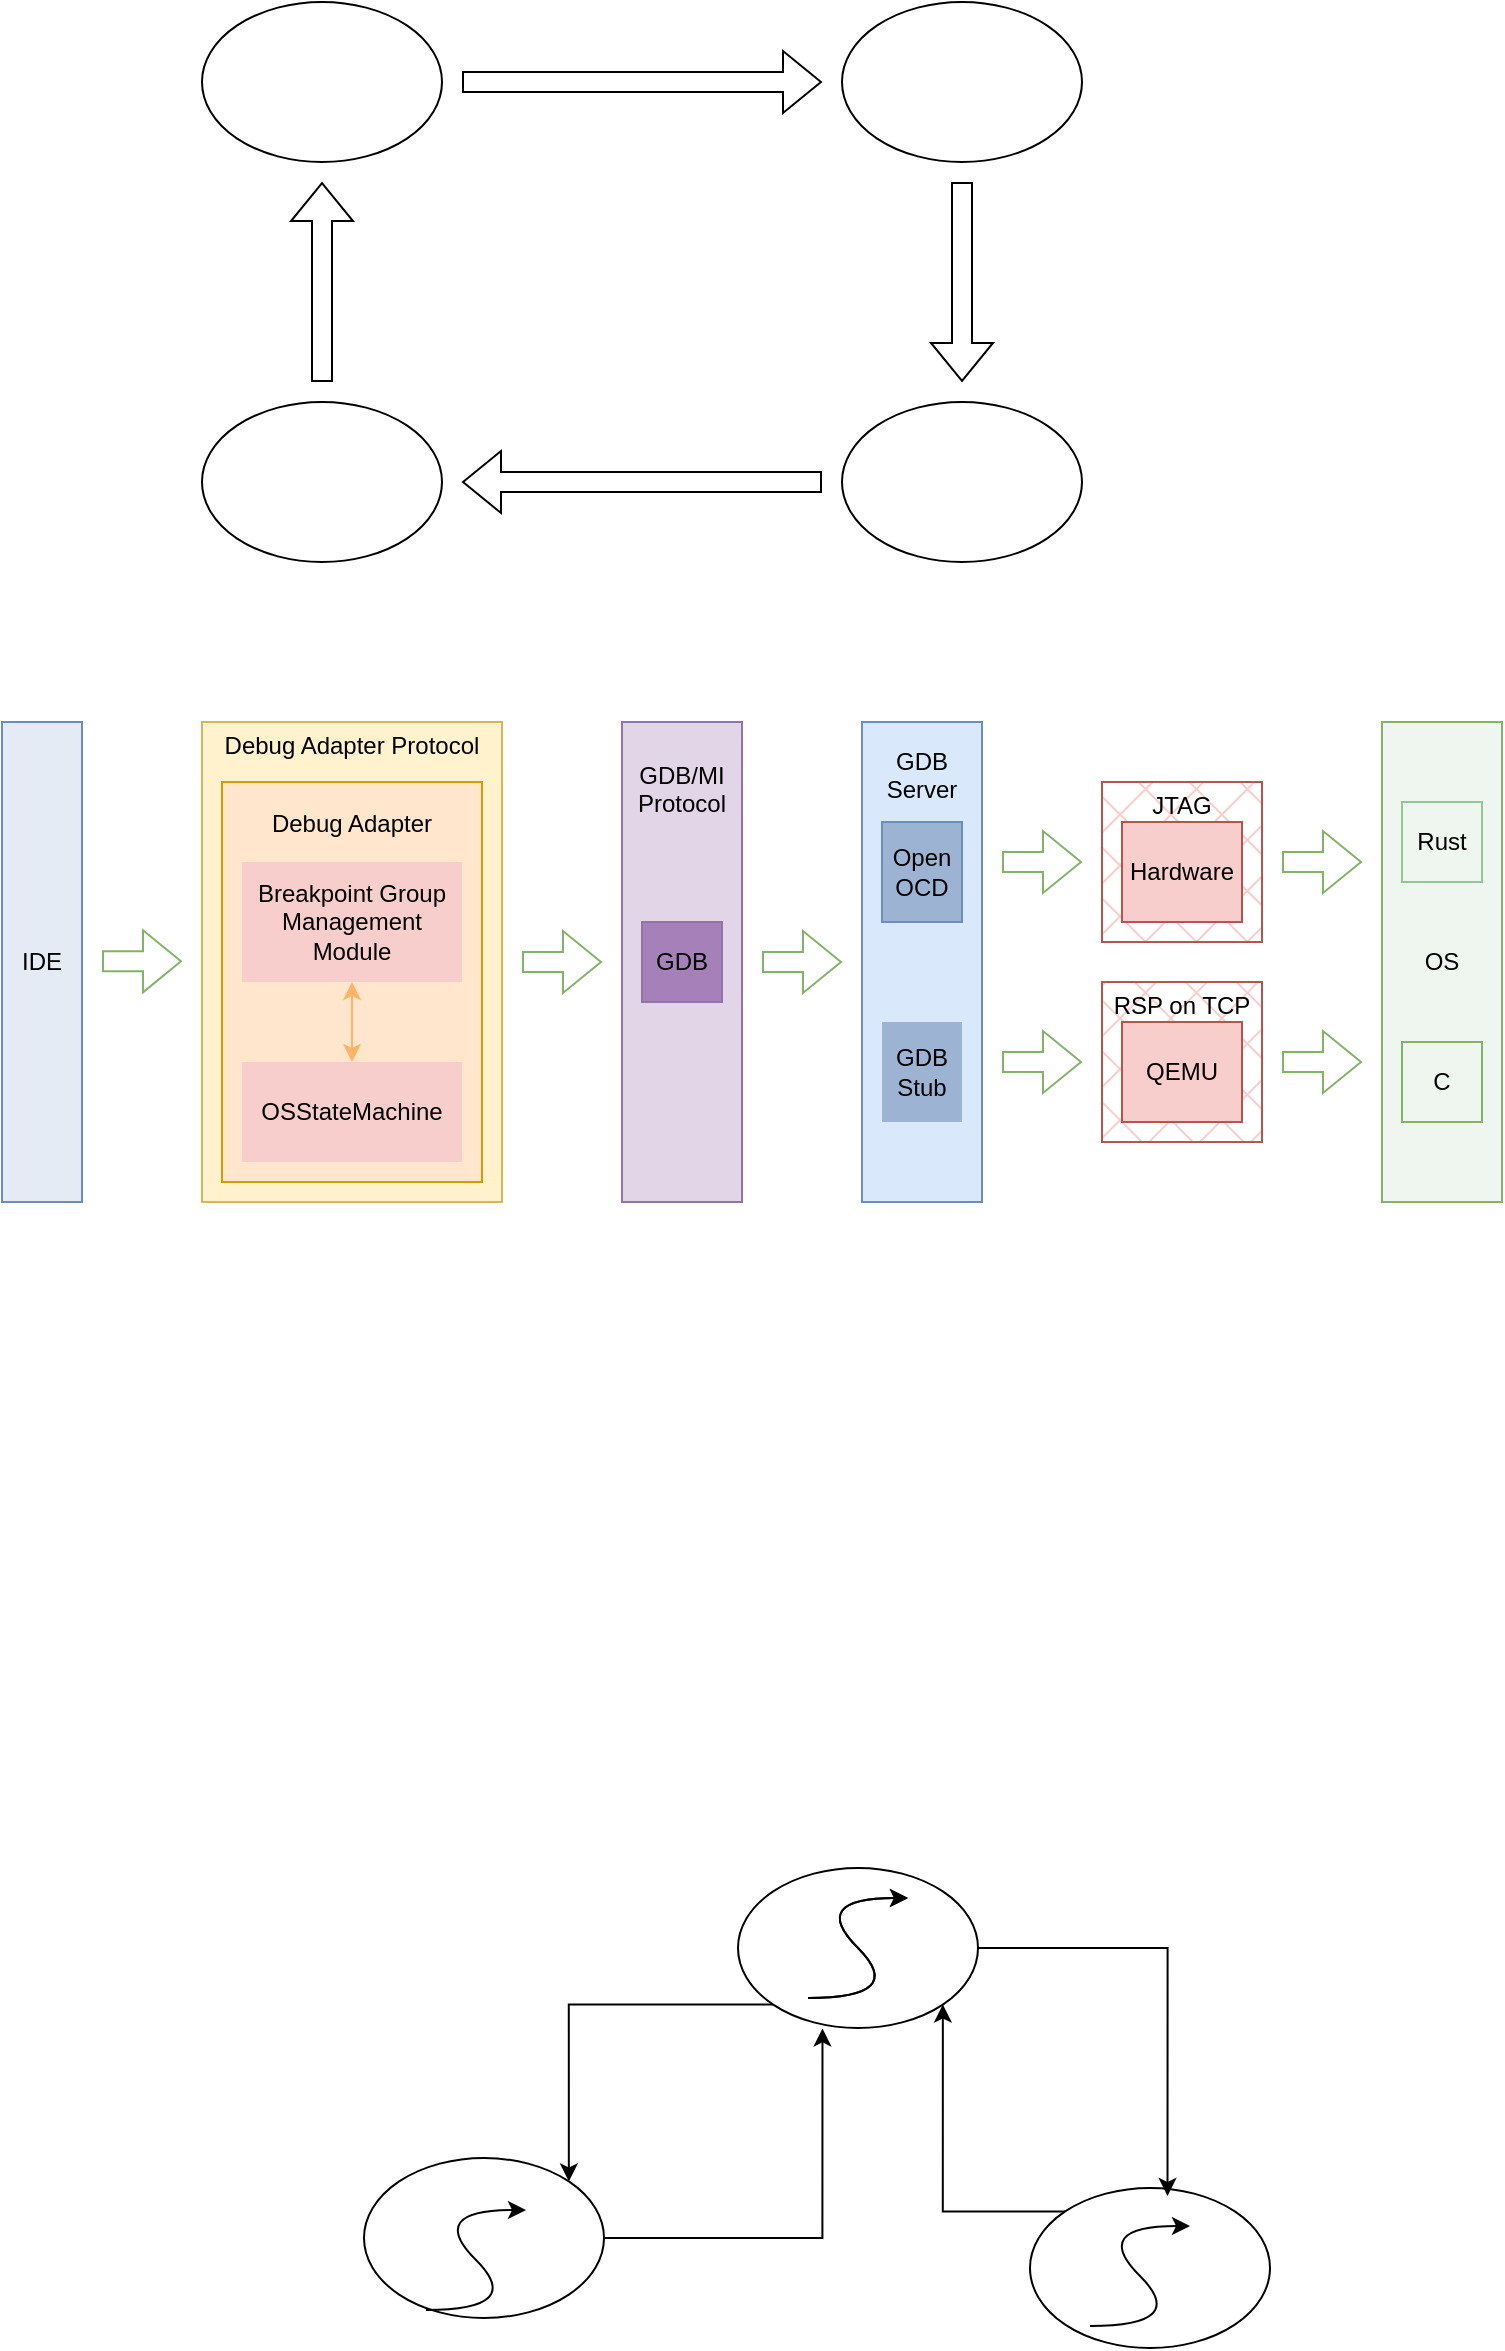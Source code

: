 <mxfile version="26.0.4">
  <diagram name="第 1 页" id="fOJGxN6Kf7fKf6j4XTUl">
    <mxGraphModel dx="901" dy="527" grid="0" gridSize="10" guides="1" tooltips="1" connect="1" arrows="1" fold="1" page="0" pageScale="1" pageWidth="827" pageHeight="1169" math="0" shadow="0">
      <root>
        <mxCell id="0" />
        <mxCell id="1" parent="0" />
        <mxCell id="xP6rJl3-gpsy86Hn-VXY-23" value="GDB Server&lt;div&gt;&lt;br&gt;&lt;/div&gt;&lt;div&gt;&lt;br&gt;&lt;/div&gt;&lt;div&gt;&lt;br&gt;&lt;/div&gt;&lt;div&gt;&lt;br&gt;&lt;/div&gt;&lt;div&gt;&lt;br&gt;&lt;/div&gt;&lt;div&gt;&lt;br&gt;&lt;/div&gt;&lt;div&gt;&lt;br&gt;&lt;/div&gt;&lt;div&gt;&lt;br&gt;&lt;/div&gt;&lt;div&gt;&lt;br&gt;&lt;/div&gt;&lt;div&gt;&lt;br&gt;&lt;/div&gt;&lt;div&gt;&lt;br&gt;&lt;/div&gt;&lt;div&gt;&lt;br&gt;&lt;/div&gt;&lt;div&gt;&lt;br&gt;&lt;/div&gt;" style="whiteSpace=wrap;html=1;fillColor=#dae8fc;strokeColor=#6c8ebf;" parent="1" vertex="1">
          <mxGeometry x="450" y="520" width="60" height="240" as="geometry" />
        </mxCell>
        <mxCell id="xP6rJl3-gpsy86Hn-VXY-12" value="Debug Adapter Protocol&lt;div&gt;&lt;br&gt;&lt;/div&gt;&lt;div&gt;&lt;br&gt;&lt;/div&gt;&lt;div&gt;&lt;br&gt;&lt;/div&gt;&lt;div&gt;&lt;br&gt;&lt;/div&gt;&lt;div&gt;&lt;br&gt;&lt;/div&gt;&lt;div&gt;&lt;br&gt;&lt;/div&gt;&lt;div&gt;&lt;br&gt;&lt;/div&gt;&lt;div&gt;&lt;br&gt;&lt;/div&gt;&lt;div&gt;&lt;br&gt;&lt;/div&gt;&lt;div&gt;&lt;br&gt;&lt;/div&gt;&lt;div&gt;&lt;br&gt;&lt;/div&gt;&lt;div&gt;&lt;br&gt;&lt;/div&gt;&lt;div&gt;&lt;br&gt;&lt;/div&gt;&lt;div&gt;&lt;br&gt;&lt;/div&gt;&lt;div&gt;&lt;br&gt;&lt;/div&gt;" style="rounded=0;whiteSpace=wrap;html=1;fillColor=#fff2cc;strokeColor=#d6b656;fillStyle=auto;" parent="1" vertex="1">
          <mxGeometry x="120" y="520" width="150" height="240" as="geometry" />
        </mxCell>
        <mxCell id="xP6rJl3-gpsy86Hn-VXY-1" value="" style="ellipse;whiteSpace=wrap;html=1;" parent="1" vertex="1">
          <mxGeometry x="120" y="160" width="120" height="80" as="geometry" />
        </mxCell>
        <mxCell id="xP6rJl3-gpsy86Hn-VXY-2" value="" style="ellipse;whiteSpace=wrap;html=1;" parent="1" vertex="1">
          <mxGeometry x="120" y="360" width="120" height="80" as="geometry" />
        </mxCell>
        <mxCell id="xP6rJl3-gpsy86Hn-VXY-3" value="" style="ellipse;whiteSpace=wrap;html=1;" parent="1" vertex="1">
          <mxGeometry x="440" y="360" width="120" height="80" as="geometry" />
        </mxCell>
        <mxCell id="xP6rJl3-gpsy86Hn-VXY-4" value="" style="ellipse;whiteSpace=wrap;html=1;" parent="1" vertex="1">
          <mxGeometry x="440" y="160" width="120" height="80" as="geometry" />
        </mxCell>
        <mxCell id="xP6rJl3-gpsy86Hn-VXY-5" value="" style="shape=flexArrow;endArrow=classic;html=1;rounded=0;" parent="1" edge="1">
          <mxGeometry width="50" height="50" relative="1" as="geometry">
            <mxPoint x="250" y="200" as="sourcePoint" />
            <mxPoint x="430" y="200" as="targetPoint" />
          </mxGeometry>
        </mxCell>
        <mxCell id="xP6rJl3-gpsy86Hn-VXY-6" value="" style="shape=flexArrow;endArrow=classic;html=1;rounded=0;" parent="1" edge="1">
          <mxGeometry width="50" height="50" relative="1" as="geometry">
            <mxPoint x="430" y="400" as="sourcePoint" />
            <mxPoint x="250" y="400" as="targetPoint" />
          </mxGeometry>
        </mxCell>
        <mxCell id="xP6rJl3-gpsy86Hn-VXY-7" value="" style="shape=flexArrow;endArrow=classic;html=1;rounded=0;" parent="1" edge="1">
          <mxGeometry width="50" height="50" relative="1" as="geometry">
            <mxPoint x="500" y="250" as="sourcePoint" />
            <mxPoint x="500" y="350" as="targetPoint" />
          </mxGeometry>
        </mxCell>
        <mxCell id="xP6rJl3-gpsy86Hn-VXY-8" value="" style="shape=flexArrow;endArrow=classic;html=1;rounded=0;" parent="1" edge="1">
          <mxGeometry width="50" height="50" relative="1" as="geometry">
            <mxPoint x="180" y="350" as="sourcePoint" />
            <mxPoint x="180" y="250" as="targetPoint" />
          </mxGeometry>
        </mxCell>
        <mxCell id="xP6rJl3-gpsy86Hn-VXY-9" value="GDB/MI Protocol&lt;div&gt;&lt;br&gt;&lt;/div&gt;&lt;div&gt;&lt;br&gt;&lt;/div&gt;&lt;div&gt;&lt;br&gt;&lt;/div&gt;&lt;div&gt;&lt;br&gt;&lt;/div&gt;&lt;div&gt;&lt;br&gt;&lt;/div&gt;&lt;div&gt;&lt;br&gt;&lt;/div&gt;&lt;div&gt;&lt;br&gt;&lt;/div&gt;&lt;div&gt;&lt;br&gt;&lt;/div&gt;&lt;div&gt;&lt;br&gt;&lt;/div&gt;&lt;div&gt;&lt;br&gt;&lt;/div&gt;&lt;div&gt;&lt;br&gt;&lt;/div&gt;&lt;div&gt;&lt;br&gt;&lt;/div&gt;" style="rounded=0;whiteSpace=wrap;html=1;fillColor=#e1d5e7;strokeColor=#9673a6;fillStyle=auto;" parent="1" vertex="1">
          <mxGeometry x="330" y="520" width="60" height="240" as="geometry" />
        </mxCell>
        <mxCell id="xP6rJl3-gpsy86Hn-VXY-13" value="IDE" style="rounded=0;whiteSpace=wrap;html=1;fillColor=#E4EBF5;strokeColor=#6c8ebf;" parent="1" vertex="1">
          <mxGeometry x="20" y="520" width="40" height="240" as="geometry" />
        </mxCell>
        <mxCell id="xP6rJl3-gpsy86Hn-VXY-14" value="Open&lt;div&gt;OCD&lt;/div&gt;" style="rounded=0;whiteSpace=wrap;html=1;fillColor=light-dark(#9cb3d3, #1d293b);strokeColor=#6c8ebf;" parent="1" vertex="1">
          <mxGeometry x="460" y="570" width="40" height="50" as="geometry" />
        </mxCell>
        <mxCell id="xP6rJl3-gpsy86Hn-VXY-19" value="GDB&lt;div&gt;Stub&lt;/div&gt;" style="whiteSpace=wrap;html=1;fillColor=light-dark(#9cb3d3, #ededed);strokeColor=none;" parent="1" vertex="1">
          <mxGeometry x="460" y="670" width="40" height="50" as="geometry" />
        </mxCell>
        <mxCell id="xP6rJl3-gpsy86Hn-VXY-24" value="JTAG&lt;div&gt;&lt;br&gt;&lt;/div&gt;&lt;div&gt;&lt;br&gt;&lt;/div&gt;&lt;div&gt;&lt;br&gt;&lt;/div&gt;&lt;div&gt;&lt;br&gt;&lt;/div&gt;" style="whiteSpace=wrap;html=1;fillColor=#f8cecc;strokeColor=#b85450;fillStyle=cross-hatch;" parent="1" vertex="1">
          <mxGeometry x="570" y="550" width="80" height="80" as="geometry" />
        </mxCell>
        <mxCell id="xP6rJl3-gpsy86Hn-VXY-28" value="Hardware" style="whiteSpace=wrap;html=1;fillColor=#f8cecc;strokeColor=#b85450;" parent="1" vertex="1">
          <mxGeometry x="580" y="570" width="60" height="50" as="geometry" />
        </mxCell>
        <mxCell id="xP6rJl3-gpsy86Hn-VXY-29" value="&lt;div&gt;RSP on TCP&lt;/div&gt;&lt;div&gt;&lt;br&gt;&lt;/div&gt;&lt;div&gt;&lt;br&gt;&lt;/div&gt;&lt;div&gt;&lt;br&gt;&lt;/div&gt;&lt;div&gt;&lt;br&gt;&lt;/div&gt;" style="whiteSpace=wrap;html=1;fillColor=#f8cecc;strokeColor=#b85450;fillStyle=cross-hatch;" parent="1" vertex="1">
          <mxGeometry x="570" y="650" width="80" height="80" as="geometry" />
        </mxCell>
        <mxCell id="xP6rJl3-gpsy86Hn-VXY-30" value="OS" style="whiteSpace=wrap;html=1;fillColor=light-dark(#eff6ef, #1f2f1e);strokeColor=#82b366;fillStyle=auto;" parent="1" vertex="1">
          <mxGeometry x="710" y="520" width="60" height="240" as="geometry" />
        </mxCell>
        <mxCell id="xP6rJl3-gpsy86Hn-VXY-31" value="Rust" style="whiteSpace=wrap;html=1;fillColor=none;strokeColor=light-dark(#92c893, #6d5100);fillStyle=dots;" parent="1" vertex="1">
          <mxGeometry x="720" y="560" width="40" height="40" as="geometry" />
        </mxCell>
        <mxCell id="xP6rJl3-gpsy86Hn-VXY-33" value="C" style="whiteSpace=wrap;html=1;fillColor=none;strokeColor=#82b366;" parent="1" vertex="1">
          <mxGeometry x="720" y="680" width="40" height="40" as="geometry" />
        </mxCell>
        <mxCell id="xP6rJl3-gpsy86Hn-VXY-11" value="QEMU" style="rounded=0;whiteSpace=wrap;html=1;fillColor=#f8cecc;strokeColor=#b85450;" parent="1" vertex="1">
          <mxGeometry x="580" y="670" width="60" height="50" as="geometry" />
        </mxCell>
        <mxCell id="xP6rJl3-gpsy86Hn-VXY-36" value="Debug Adapter&lt;div&gt;&lt;br&gt;&lt;/div&gt;&lt;div&gt;&lt;br&gt;&lt;/div&gt;&lt;div&gt;&lt;br&gt;&lt;/div&gt;&lt;div&gt;&lt;br&gt;&lt;/div&gt;&lt;div&gt;&lt;br&gt;&lt;/div&gt;&lt;div&gt;&lt;br&gt;&lt;/div&gt;&lt;div&gt;&lt;br&gt;&lt;/div&gt;&lt;div&gt;&lt;br&gt;&lt;/div&gt;&lt;div&gt;&lt;br&gt;&lt;/div&gt;&lt;div&gt;&lt;br&gt;&lt;/div&gt;&lt;div&gt;&lt;br&gt;&lt;/div&gt;" style="whiteSpace=wrap;html=1;fillColor=light-dark(#ffe6cc, #ededed);strokeColor=#d79b00;fillStyle=auto;" parent="1" vertex="1">
          <mxGeometry x="130" y="550" width="130" height="200" as="geometry" />
        </mxCell>
        <mxCell id="xP6rJl3-gpsy86Hn-VXY-58" style="edgeStyle=orthogonalEdgeStyle;rounded=0;orthogonalLoop=1;jettySize=auto;html=1;exitX=0.5;exitY=1;exitDx=0;exitDy=0;entryX=0.5;entryY=0;entryDx=0;entryDy=0;startArrow=classic;startFill=1;strokeColor=#FFB366;" parent="1" source="xP6rJl3-gpsy86Hn-VXY-10" target="xP6rJl3-gpsy86Hn-VXY-17" edge="1">
          <mxGeometry relative="1" as="geometry" />
        </mxCell>
        <mxCell id="xP6rJl3-gpsy86Hn-VXY-10" value="Breakpoint Group&lt;div&gt;Management&lt;br&gt;Module&lt;/div&gt;" style="rounded=0;whiteSpace=wrap;html=1;fillColor=#f8cecc;strokeColor=none;fillStyle=auto;" parent="1" vertex="1">
          <mxGeometry x="140" y="590" width="110" height="60" as="geometry" />
        </mxCell>
        <mxCell id="xP6rJl3-gpsy86Hn-VXY-17" value="OSStateMachine" style="rounded=0;whiteSpace=wrap;html=1;fillColor=#f8cecc;strokeColor=none;" parent="1" vertex="1">
          <mxGeometry x="140" y="690" width="110" height="50" as="geometry" />
        </mxCell>
        <mxCell id="xP6rJl3-gpsy86Hn-VXY-57" value="GDB" style="whiteSpace=wrap;html=1;fillColor=#A680B8;strokeColor=#9673a6;" parent="1" vertex="1">
          <mxGeometry x="340" y="620" width="40" height="40" as="geometry" />
        </mxCell>
        <mxCell id="xP6rJl3-gpsy86Hn-VXY-61" value="" style="shape=flexArrow;endArrow=classic;html=1;rounded=0;fillColor=none;strokeColor=#82b366;" parent="1" edge="1">
          <mxGeometry width="50" height="50" relative="1" as="geometry">
            <mxPoint x="70" y="639.64" as="sourcePoint" />
            <mxPoint x="110" y="639.64" as="targetPoint" />
          </mxGeometry>
        </mxCell>
        <mxCell id="xP6rJl3-gpsy86Hn-VXY-62" value="" style="shape=flexArrow;endArrow=classic;html=1;rounded=0;fillColor=none;strokeColor=#82b366;" parent="1" edge="1">
          <mxGeometry width="50" height="50" relative="1" as="geometry">
            <mxPoint x="280" y="640.0" as="sourcePoint" />
            <mxPoint x="320" y="640.0" as="targetPoint" />
          </mxGeometry>
        </mxCell>
        <mxCell id="xP6rJl3-gpsy86Hn-VXY-63" value="" style="shape=flexArrow;endArrow=classic;html=1;rounded=0;fillColor=none;strokeColor=#82b366;" parent="1" edge="1">
          <mxGeometry width="50" height="50" relative="1" as="geometry">
            <mxPoint x="400" y="640.0" as="sourcePoint" />
            <mxPoint x="440" y="640.0" as="targetPoint" />
          </mxGeometry>
        </mxCell>
        <mxCell id="xP6rJl3-gpsy86Hn-VXY-68" value="" style="shape=flexArrow;endArrow=classic;html=1;rounded=0;fillColor=none;strokeColor=#82b366;" parent="1" edge="1">
          <mxGeometry width="50" height="50" relative="1" as="geometry">
            <mxPoint x="520" y="590.0" as="sourcePoint" />
            <mxPoint x="560" y="590.0" as="targetPoint" />
          </mxGeometry>
        </mxCell>
        <mxCell id="xP6rJl3-gpsy86Hn-VXY-70" value="" style="shape=flexArrow;endArrow=classic;html=1;rounded=0;fillColor=none;strokeColor=#82b366;" parent="1" edge="1">
          <mxGeometry width="50" height="50" relative="1" as="geometry">
            <mxPoint x="520" y="690.0" as="sourcePoint" />
            <mxPoint x="560" y="690.0" as="targetPoint" />
          </mxGeometry>
        </mxCell>
        <mxCell id="xP6rJl3-gpsy86Hn-VXY-71" value="" style="shape=flexArrow;endArrow=classic;html=1;rounded=0;fillColor=none;strokeColor=#82b366;" parent="1" edge="1">
          <mxGeometry width="50" height="50" relative="1" as="geometry">
            <mxPoint x="660" y="590.0" as="sourcePoint" />
            <mxPoint x="700" y="590.0" as="targetPoint" />
          </mxGeometry>
        </mxCell>
        <mxCell id="xP6rJl3-gpsy86Hn-VXY-72" value="" style="shape=flexArrow;endArrow=classic;html=1;rounded=0;fillColor=none;strokeColor=#82b366;" parent="1" edge="1">
          <mxGeometry width="50" height="50" relative="1" as="geometry">
            <mxPoint x="660" y="690.0" as="sourcePoint" />
            <mxPoint x="700" y="690.0" as="targetPoint" />
          </mxGeometry>
        </mxCell>
        <mxCell id="xP6rJl3-gpsy86Hn-VXY-80" style="edgeStyle=orthogonalEdgeStyle;rounded=0;orthogonalLoop=1;jettySize=auto;html=1;exitX=0;exitY=1;exitDx=0;exitDy=0;entryX=1;entryY=0;entryDx=0;entryDy=0;" parent="1" source="xP6rJl3-gpsy86Hn-VXY-73" target="xP6rJl3-gpsy86Hn-VXY-74" edge="1">
          <mxGeometry relative="1" as="geometry" />
        </mxCell>
        <mxCell id="xP6rJl3-gpsy86Hn-VXY-73" value="" style="ellipse;whiteSpace=wrap;html=1;" parent="1" vertex="1">
          <mxGeometry x="388" y="1093" width="120" height="80" as="geometry" />
        </mxCell>
        <mxCell id="xP6rJl3-gpsy86Hn-VXY-74" value="" style="ellipse;whiteSpace=wrap;html=1;" parent="1" vertex="1">
          <mxGeometry x="201" y="1238" width="120" height="80" as="geometry" />
        </mxCell>
        <mxCell id="xP6rJl3-gpsy86Hn-VXY-83" style="edgeStyle=orthogonalEdgeStyle;rounded=0;orthogonalLoop=1;jettySize=auto;html=1;exitX=0;exitY=0;exitDx=0;exitDy=0;entryX=1;entryY=1;entryDx=0;entryDy=0;" parent="1" source="xP6rJl3-gpsy86Hn-VXY-75" target="xP6rJl3-gpsy86Hn-VXY-73" edge="1">
          <mxGeometry relative="1" as="geometry" />
        </mxCell>
        <mxCell id="xP6rJl3-gpsy86Hn-VXY-75" value="" style="ellipse;whiteSpace=wrap;html=1;" parent="1" vertex="1">
          <mxGeometry x="534" y="1253" width="120" height="80" as="geometry" />
        </mxCell>
        <mxCell id="xP6rJl3-gpsy86Hn-VXY-76" value="" style="curved=1;endArrow=classic;html=1;rounded=0;" parent="1" edge="1">
          <mxGeometry width="50" height="50" relative="1" as="geometry">
            <mxPoint x="423" y="1158" as="sourcePoint" />
            <mxPoint x="473" y="1108" as="targetPoint" />
            <Array as="points">
              <mxPoint x="473" y="1158" />
              <mxPoint x="423" y="1108" />
            </Array>
          </mxGeometry>
        </mxCell>
        <mxCell id="xP6rJl3-gpsy86Hn-VXY-77" value="" style="curved=1;endArrow=classic;html=1;rounded=0;" parent="1" edge="1">
          <mxGeometry width="50" height="50" relative="1" as="geometry">
            <mxPoint x="423" y="1158" as="sourcePoint" />
            <mxPoint x="473" y="1108" as="targetPoint" />
            <Array as="points">
              <mxPoint x="473" y="1158" />
              <mxPoint x="423" y="1108" />
            </Array>
          </mxGeometry>
        </mxCell>
        <mxCell id="xP6rJl3-gpsy86Hn-VXY-78" value="" style="curved=1;endArrow=classic;html=1;rounded=0;" parent="1" edge="1">
          <mxGeometry width="50" height="50" relative="1" as="geometry">
            <mxPoint x="232" y="1314" as="sourcePoint" />
            <mxPoint x="282" y="1264" as="targetPoint" />
            <Array as="points">
              <mxPoint x="282" y="1314" />
              <mxPoint x="232" y="1264" />
            </Array>
          </mxGeometry>
        </mxCell>
        <mxCell id="xP6rJl3-gpsy86Hn-VXY-79" value="" style="curved=1;endArrow=classic;html=1;rounded=0;" parent="1" edge="1">
          <mxGeometry width="50" height="50" relative="1" as="geometry">
            <mxPoint x="564" y="1322" as="sourcePoint" />
            <mxPoint x="614" y="1272" as="targetPoint" />
            <Array as="points">
              <mxPoint x="614" y="1322" />
              <mxPoint x="564" y="1272" />
            </Array>
          </mxGeometry>
        </mxCell>
        <mxCell id="xP6rJl3-gpsy86Hn-VXY-81" style="edgeStyle=orthogonalEdgeStyle;rounded=0;orthogonalLoop=1;jettySize=auto;html=1;exitX=1;exitY=0.5;exitDx=0;exitDy=0;entryX=0.352;entryY=1.003;entryDx=0;entryDy=0;entryPerimeter=0;" parent="1" source="xP6rJl3-gpsy86Hn-VXY-74" target="xP6rJl3-gpsy86Hn-VXY-73" edge="1">
          <mxGeometry relative="1" as="geometry" />
        </mxCell>
        <mxCell id="xP6rJl3-gpsy86Hn-VXY-82" style="edgeStyle=orthogonalEdgeStyle;rounded=0;orthogonalLoop=1;jettySize=auto;html=1;exitX=1;exitY=0.5;exitDx=0;exitDy=0;entryX=0.573;entryY=0.05;entryDx=0;entryDy=0;entryPerimeter=0;" parent="1" source="xP6rJl3-gpsy86Hn-VXY-73" target="xP6rJl3-gpsy86Hn-VXY-75" edge="1">
          <mxGeometry relative="1" as="geometry" />
        </mxCell>
      </root>
    </mxGraphModel>
  </diagram>
</mxfile>

